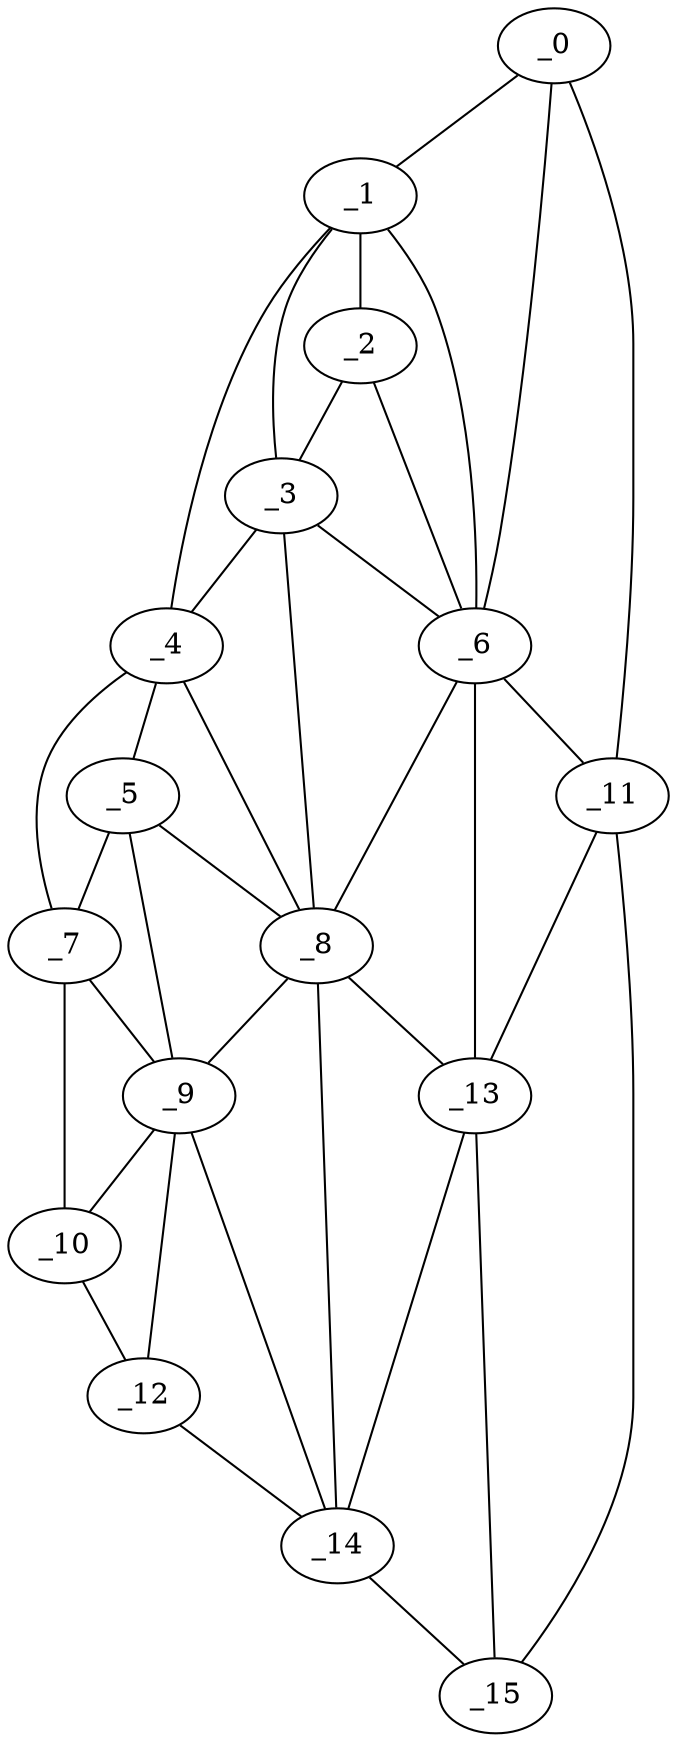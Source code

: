 graph "obj20__120.gxl" {
	_0	 [x=20,
		y=110];
	_1	 [x=26,
		y=73];
	_0 -- _1	 [valence=1];
	_6	 [x=50,
		y=86];
	_0 -- _6	 [valence=2];
	_11	 [x=80,
		y=124];
	_0 -- _11	 [valence=1];
	_2	 [x=28,
		y=69];
	_1 -- _2	 [valence=1];
	_3	 [x=31,
		y=61];
	_1 -- _3	 [valence=2];
	_4	 [x=36,
		y=26];
	_1 -- _4	 [valence=1];
	_1 -- _6	 [valence=2];
	_2 -- _3	 [valence=2];
	_2 -- _6	 [valence=2];
	_3 -- _4	 [valence=2];
	_3 -- _6	 [valence=1];
	_8	 [x=58,
		y=34];
	_3 -- _8	 [valence=2];
	_5	 [x=43,
		y=23];
	_4 -- _5	 [valence=2];
	_7	 [x=54,
		y=9];
	_4 -- _7	 [valence=1];
	_4 -- _8	 [valence=2];
	_5 -- _7	 [valence=2];
	_5 -- _8	 [valence=2];
	_9	 [x=59,
		y=26];
	_5 -- _9	 [valence=2];
	_6 -- _8	 [valence=1];
	_6 -- _11	 [valence=2];
	_13	 [x=87,
		y=94];
	_6 -- _13	 [valence=1];
	_7 -- _9	 [valence=1];
	_10	 [x=75,
		y=2];
	_7 -- _10	 [valence=1];
	_8 -- _9	 [valence=1];
	_8 -- _13	 [valence=2];
	_14	 [x=97,
		y=10];
	_8 -- _14	 [valence=1];
	_9 -- _10	 [valence=2];
	_12	 [x=82,
		y=3];
	_9 -- _12	 [valence=2];
	_9 -- _14	 [valence=2];
	_10 -- _12	 [valence=1];
	_11 -- _13	 [valence=2];
	_15	 [x=110,
		y=101];
	_11 -- _15	 [valence=1];
	_12 -- _14	 [valence=1];
	_13 -- _14	 [valence=2];
	_13 -- _15	 [valence=2];
	_14 -- _15	 [valence=1];
}
